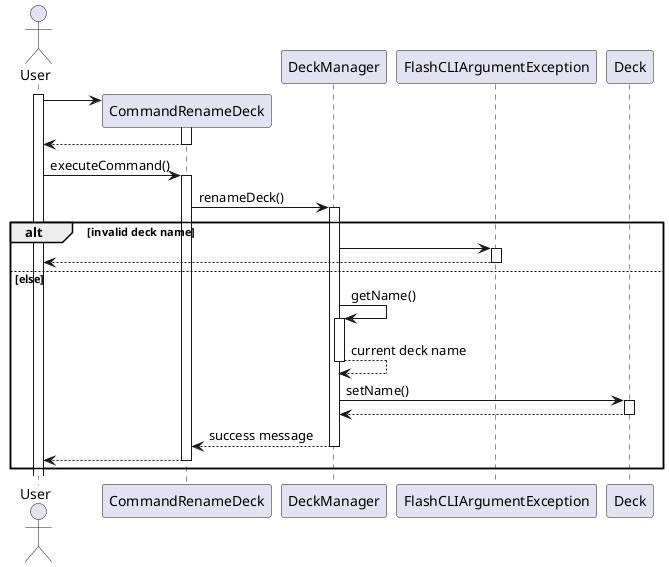 @startuml

actor User
participant CommandRenameDeck
participant DeckManager
participant FlashCLIArgumentException
participant Deck

activate User
create CommandRenameDeck
User -> CommandRenameDeck
activate CommandRenameDeck

CommandRenameDeck --> User
deactivate CommandRenameDeck


User -> CommandRenameDeck: executeCommand()
activate CommandRenameDeck
CommandRenameDeck -> DeckManager: renameDeck()
activate DeckManager

alt invalid deck name
    DeckManager -> FlashCLIArgumentException
    activate FlashCLIArgumentException
    FlashCLIArgumentException --> User
    deactivate FlashCLIArgumentException

else else
    DeckManager -> DeckManager:getName()
    activate DeckManager
    DeckManager --> DeckManager: current deck name
    deactivate DeckManager

    DeckManager -> Deck:setName()
    activate Deck
    Deck --> DeckManager
    deactivate Deck
    DeckManager --> CommandRenameDeck: success message
    deactivate DeckManager
    CommandRenameDeck --> User
    deactivate CommandRenameDeck
end alt

@enduml

